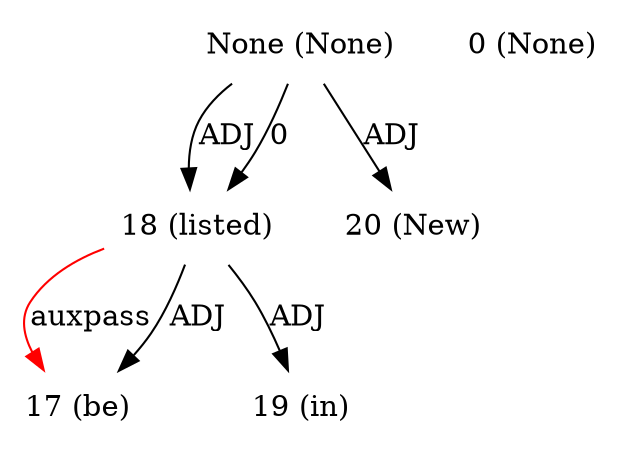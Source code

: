 digraph G{
edge [dir=forward]
node [shape=plaintext]

None [label="None (None)"]
None -> 18 [label="ADJ"]
None [label="None (None)"]
None -> 18 [label="0"]
None [label="None (None)"]
None -> 20 [label="ADJ"]
0 [label="0 (None)"]
17 [label="17 (be)"]
18 -> 17 [label="auxpass", color="red"]
18 [label="18 (listed)"]
18 -> 17 [label="ADJ"]
18 -> 19 [label="ADJ"]
19 [label="19 (in)"]
20 [label="20 (New)"]
}
